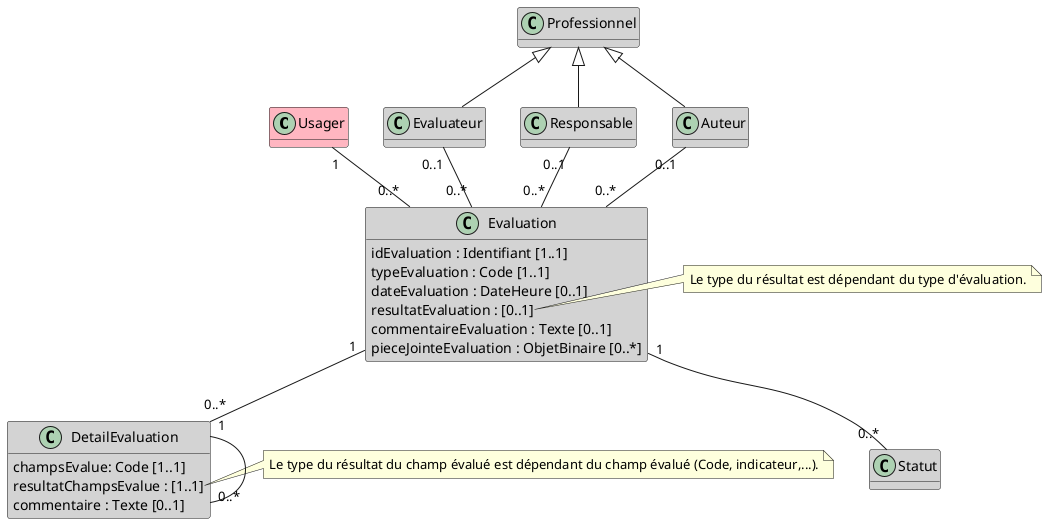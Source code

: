@startuml

hide empty methods

class Usager #LightPink

class Evaluateur #LightGray

class Responsable #LightGray

class Auteur #LightGray

class Professionnel #LightGray

class Statut #LightGray

class Evaluation #LightGray {
    idEvaluation : Identifiant [1..1]
    typeEvaluation : Code [1..1]
    dateEvaluation : DateHeure [0..1]
    resultatEvaluation : [0..1]
    commentaireEvaluation : Texte [0..1]
    pieceJointeEvaluation : ObjetBinaire [0..*]
}

note right of Evaluation::resultat
  Le type du résultat est dépendant du type d'évaluation.
end note

class DetailEvaluation #LightGray {
    champsEvalue: Code [1..1]
    resultatChampsEvalue : [1..1]
    commentaire : Texte [0..1]
}

note right of DetailEvaluation::resultatChampsEvalue
  Le type du résultat du champ évalué est dépendant du champ évalué (Code, indicateur,...).
end note

Professionnel <|-- Evaluateur
Professionnel <|-- Responsable
Professionnel <|-- Auteur

Evaluateur "0..1" -- "0..*" Evaluation
Responsable "0..1" -- "0..*" Evaluation
Auteur "0..1" -- "0..*" Evaluation
Usager "1" -- "0..*" Evaluation
Evaluation "1" -- "0..*" DetailEvaluation
DetailEvaluation "1" -- "0..*" DetailEvaluation
Evaluation "1" -- "0..*" Statut

@enduml
